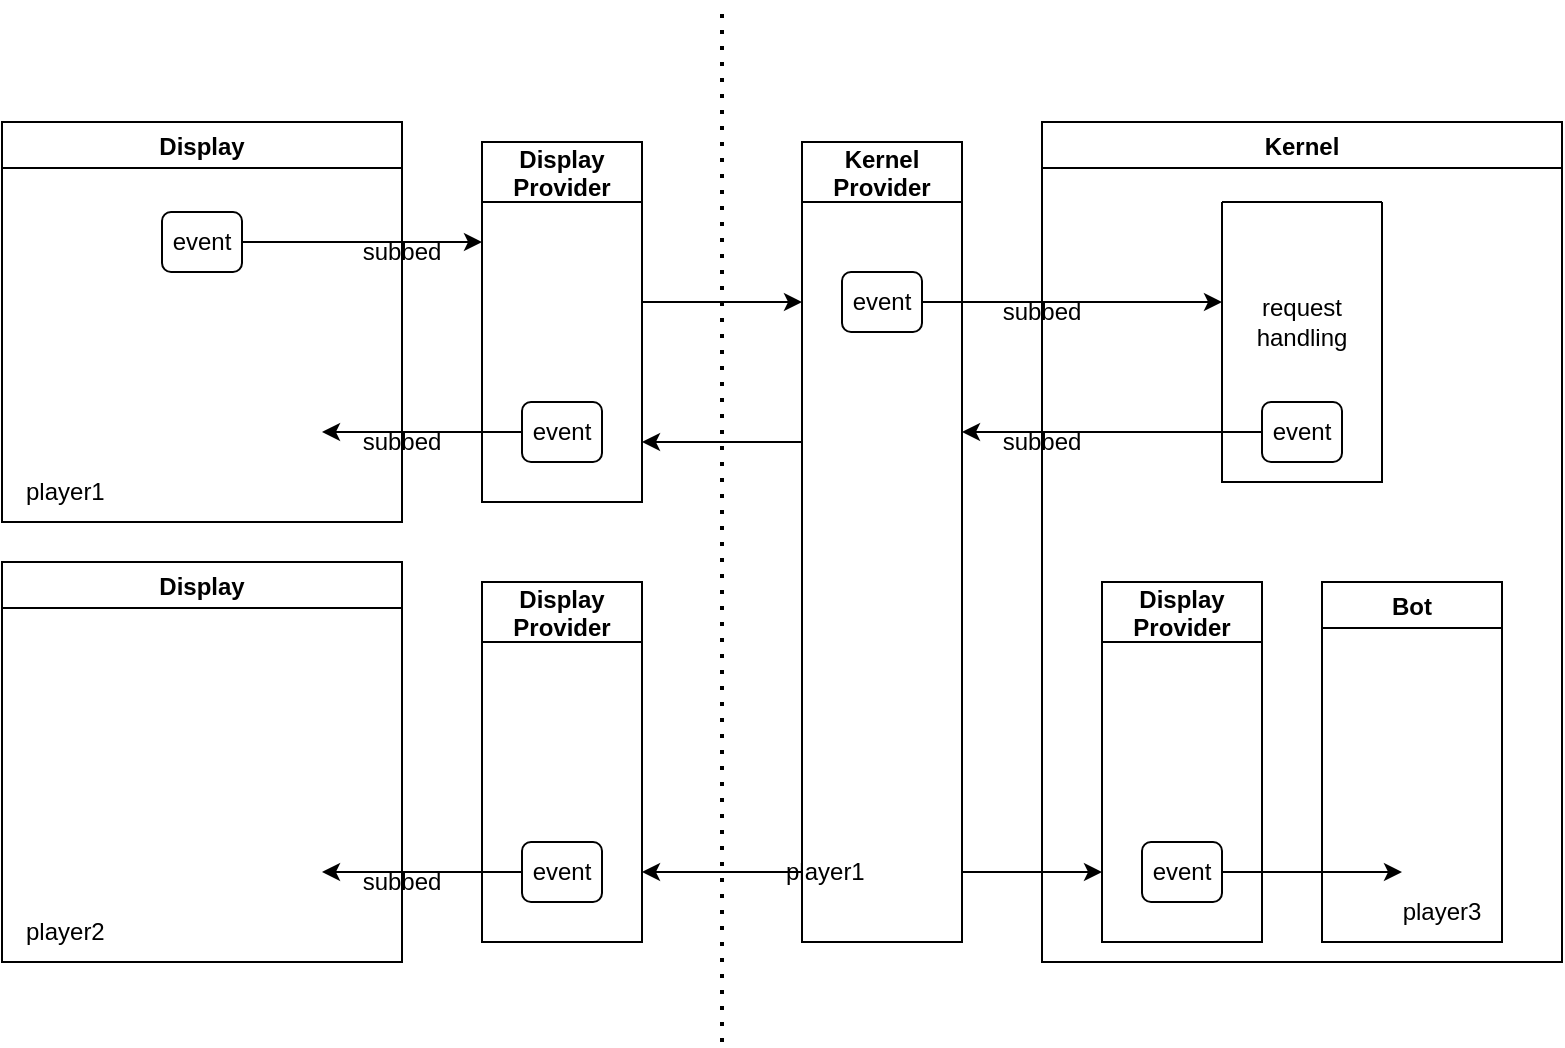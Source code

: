 <mxfile version="15.5.4" type="embed"><diagram id="0XhfBKjNk-TcLNIDxF9G" name="Page-1"><mxGraphModel dx="1058" dy="588" grid="0" gridSize="10" guides="1" tooltips="1" connect="1" arrows="1" fold="1" page="0" pageScale="1" pageWidth="827" pageHeight="1169" background="none" math="0" shadow="0"><root><mxCell id="0"/><mxCell id="1" parent="0"/><mxCell id="hAHZ5cEmVnTdR4CNkjqM-2" value="Display" style="swimlane;" parent="1" vertex="1"><mxGeometry x="40" y="220" width="200" height="200" as="geometry"><mxRectangle x="40" y="220" width="80" height="23" as="alternateBounds"/></mxGeometry></mxCell><mxCell id="hAHZ5cEmVnTdR4CNkjqM-4" value="event" style="rounded=1;whiteSpace=wrap;html=1;" parent="hAHZ5cEmVnTdR4CNkjqM-2" vertex="1"><mxGeometry x="80" y="45" width="40" height="30" as="geometry"/></mxCell><mxCell id="2" value="player1" style="text;html=1;strokeColor=none;fillColor=none;align=left;verticalAlign=middle;whiteSpace=wrap;rounded=0;" vertex="1" parent="hAHZ5cEmVnTdR4CNkjqM-2"><mxGeometry x="10" y="170" width="60" height="30" as="geometry"/></mxCell><mxCell id="hAHZ5cEmVnTdR4CNkjqM-3" value="Kernel" style="swimlane;" parent="1" vertex="1"><mxGeometry x="560" y="220" width="260" height="420" as="geometry"/></mxCell><mxCell id="hAHZ5cEmVnTdR4CNkjqM-43" value="" style="swimlane;startSize=0;" parent="hAHZ5cEmVnTdR4CNkjqM-3" vertex="1"><mxGeometry x="90" y="40" width="80" height="140" as="geometry"/></mxCell><mxCell id="hAHZ5cEmVnTdR4CNkjqM-44" value="request handling" style="text;html=1;strokeColor=none;fillColor=none;align=center;verticalAlign=middle;whiteSpace=wrap;rounded=0;" parent="hAHZ5cEmVnTdR4CNkjqM-43" vertex="1"><mxGeometry x="10" y="45" width="60" height="30" as="geometry"/></mxCell><mxCell id="hAHZ5cEmVnTdR4CNkjqM-42" value="event" style="rounded=1;whiteSpace=wrap;html=1;" parent="hAHZ5cEmVnTdR4CNkjqM-43" vertex="1"><mxGeometry x="20" y="100" width="40" height="30" as="geometry"/></mxCell><mxCell id="hAHZ5cEmVnTdR4CNkjqM-50" value="Display&#10;Provider" style="swimlane;startSize=30;" parent="hAHZ5cEmVnTdR4CNkjqM-3" vertex="1"><mxGeometry x="30" y="230" width="80" height="180" as="geometry"/></mxCell><mxCell id="hAHZ5cEmVnTdR4CNkjqM-51" value="event" style="rounded=1;whiteSpace=wrap;html=1;" parent="hAHZ5cEmVnTdR4CNkjqM-50" vertex="1"><mxGeometry x="20" y="130" width="40" height="30" as="geometry"/></mxCell><mxCell id="hAHZ5cEmVnTdR4CNkjqM-56" value="" style="endArrow=classic;html=1;rounded=0;exitX=1;exitY=0.5;exitDx=0;exitDy=0;" parent="hAHZ5cEmVnTdR4CNkjqM-50" source="hAHZ5cEmVnTdR4CNkjqM-51" edge="1"><mxGeometry width="50" height="50" relative="1" as="geometry"><mxPoint x="60" y="150" as="sourcePoint"/><mxPoint x="150" y="145" as="targetPoint"/></mxGeometry></mxCell><mxCell id="hAHZ5cEmVnTdR4CNkjqM-33" value="" style="endArrow=classic;html=1;rounded=0;exitX=1;exitY=0.5;exitDx=0;exitDy=0;" parent="hAHZ5cEmVnTdR4CNkjqM-3" source="hAHZ5cEmVnTdR4CNkjqM-41" edge="1"><mxGeometry width="50" height="50" relative="1" as="geometry"><mxPoint x="80" y="60" as="sourcePoint"/><mxPoint x="90" y="90" as="targetPoint"/></mxGeometry></mxCell><mxCell id="hAHZ5cEmVnTdR4CNkjqM-34" value="subbed" style="text;html=1;strokeColor=none;fillColor=none;align=center;verticalAlign=middle;whiteSpace=wrap;rounded=0;" parent="hAHZ5cEmVnTdR4CNkjqM-3" vertex="1"><mxGeometry x="-30" y="80" width="60" height="30" as="geometry"/></mxCell><mxCell id="hAHZ5cEmVnTdR4CNkjqM-35" value="subbed" style="text;html=1;strokeColor=none;fillColor=none;align=center;verticalAlign=middle;whiteSpace=wrap;rounded=0;" parent="hAHZ5cEmVnTdR4CNkjqM-3" vertex="1"><mxGeometry x="-30" y="145" width="60" height="30" as="geometry"/></mxCell><mxCell id="hAHZ5cEmVnTdR4CNkjqM-55" value="Bot" style="swimlane;" parent="hAHZ5cEmVnTdR4CNkjqM-3" vertex="1"><mxGeometry x="140" y="230" width="90" height="180" as="geometry"/></mxCell><mxCell id="hAHZ5cEmVnTdR4CNkjqM-57" value="player3" style="text;html=1;strokeColor=none;fillColor=none;align=center;verticalAlign=middle;whiteSpace=wrap;rounded=0;" parent="hAHZ5cEmVnTdR4CNkjqM-55" vertex="1"><mxGeometry x="30" y="150" width="60" height="30" as="geometry"/></mxCell><mxCell id="hAHZ5cEmVnTdR4CNkjqM-6" value="Display&#10;Provider" style="swimlane;startSize=30;" parent="1" vertex="1"><mxGeometry x="280" y="230" width="80" height="180" as="geometry"/></mxCell><mxCell id="hAHZ5cEmVnTdR4CNkjqM-45" value="event" style="rounded=1;whiteSpace=wrap;html=1;" parent="hAHZ5cEmVnTdR4CNkjqM-6" vertex="1"><mxGeometry x="20" y="130" width="40" height="30" as="geometry"/></mxCell><mxCell id="hAHZ5cEmVnTdR4CNkjqM-8" value="" style="endArrow=classic;html=1;rounded=0;exitX=1;exitY=0.5;exitDx=0;exitDy=0;" parent="1" source="hAHZ5cEmVnTdR4CNkjqM-4" edge="1"><mxGeometry width="50" height="50" relative="1" as="geometry"><mxPoint x="310" y="345" as="sourcePoint"/><mxPoint x="280" y="280" as="targetPoint"/></mxGeometry></mxCell><mxCell id="hAHZ5cEmVnTdR4CNkjqM-11" value="subbed" style="text;html=1;strokeColor=none;fillColor=none;align=center;verticalAlign=middle;whiteSpace=wrap;rounded=0;" parent="1" vertex="1"><mxGeometry x="210" y="270" width="60" height="30" as="geometry"/></mxCell><mxCell id="hAHZ5cEmVnTdR4CNkjqM-17" value="" style="endArrow=none;dashed=1;html=1;dashPattern=1 3;strokeWidth=2;rounded=0;" parent="1" edge="1"><mxGeometry width="50" height="50" relative="1" as="geometry"><mxPoint x="400" y="680" as="sourcePoint"/><mxPoint x="400" y="160" as="targetPoint"/></mxGeometry></mxCell><mxCell id="hAHZ5cEmVnTdR4CNkjqM-18" value="" style="endArrow=classic;html=1;rounded=0;exitX=0;exitY=0.5;exitDx=0;exitDy=0;" parent="1" source="hAHZ5cEmVnTdR4CNkjqM-42" edge="1"><mxGeometry width="50" height="50" relative="1" as="geometry"><mxPoint x="630" y="380" as="sourcePoint"/><mxPoint x="520" y="375" as="targetPoint"/></mxGeometry></mxCell><mxCell id="hAHZ5cEmVnTdR4CNkjqM-21" value="Display" style="swimlane;" parent="1" vertex="1"><mxGeometry x="40" y="440" width="200" height="200" as="geometry"><mxRectangle x="40" y="220" width="80" height="23" as="alternateBounds"/></mxGeometry></mxCell><mxCell id="3" value="player2" style="text;html=1;strokeColor=none;fillColor=none;align=left;verticalAlign=middle;whiteSpace=wrap;rounded=0;" vertex="1" parent="hAHZ5cEmVnTdR4CNkjqM-21"><mxGeometry x="10" y="170" width="60" height="30" as="geometry"/></mxCell><mxCell id="hAHZ5cEmVnTdR4CNkjqM-23" value="Display&#10;Provider" style="swimlane;startSize=30;" parent="1" vertex="1"><mxGeometry x="280" y="450" width="80" height="180" as="geometry"/></mxCell><mxCell id="hAHZ5cEmVnTdR4CNkjqM-27" value="" style="endArrow=classic;html=1;rounded=0;exitX=0;exitY=0.5;exitDx=0;exitDy=0;" parent="hAHZ5cEmVnTdR4CNkjqM-23" source="hAHZ5cEmVnTdR4CNkjqM-46" edge="1"><mxGeometry width="50" height="50" relative="1" as="geometry"><mxPoint y="150" as="sourcePoint"/><mxPoint x="-80" y="145" as="targetPoint"/></mxGeometry></mxCell><mxCell id="hAHZ5cEmVnTdR4CNkjqM-46" value="event" style="rounded=1;whiteSpace=wrap;html=1;" parent="hAHZ5cEmVnTdR4CNkjqM-23" vertex="1"><mxGeometry x="20" y="130" width="40" height="30" as="geometry"/></mxCell><mxCell id="hAHZ5cEmVnTdR4CNkjqM-26" value="" style="endArrow=classic;html=1;rounded=0;" parent="1" edge="1"><mxGeometry width="50" height="50" relative="1" as="geometry"><mxPoint x="440" y="595" as="sourcePoint"/><mxPoint x="360" y="595" as="targetPoint"/></mxGeometry></mxCell><mxCell id="hAHZ5cEmVnTdR4CNkjqM-28" value="subbed" style="text;html=1;strokeColor=none;fillColor=none;align=center;verticalAlign=middle;whiteSpace=wrap;rounded=0;" parent="1" vertex="1"><mxGeometry x="210" y="585" width="60" height="30" as="geometry"/></mxCell><mxCell id="hAHZ5cEmVnTdR4CNkjqM-29" value="" style="endArrow=classic;html=1;rounded=0;exitX=0;exitY=0.5;exitDx=0;exitDy=0;" parent="1" source="hAHZ5cEmVnTdR4CNkjqM-45" edge="1"><mxGeometry width="50" height="50" relative="1" as="geometry"><mxPoint x="280" y="380" as="sourcePoint"/><mxPoint x="200" y="375" as="targetPoint"/></mxGeometry></mxCell><mxCell id="hAHZ5cEmVnTdR4CNkjqM-30" value="subbed" style="text;html=1;strokeColor=none;fillColor=none;align=center;verticalAlign=middle;whiteSpace=wrap;rounded=0;" parent="1" vertex="1"><mxGeometry x="210" y="360" width="60" height="40" as="geometry"/></mxCell><mxCell id="hAHZ5cEmVnTdR4CNkjqM-32" value="" style="endArrow=classic;html=1;rounded=0;" parent="1" edge="1"><mxGeometry width="50" height="50" relative="1" as="geometry"><mxPoint x="360" y="310" as="sourcePoint"/><mxPoint x="440" y="310" as="targetPoint"/></mxGeometry></mxCell><mxCell id="hAHZ5cEmVnTdR4CNkjqM-54" value="" style="endArrow=classic;html=1;rounded=0;" parent="1" edge="1"><mxGeometry width="50" height="50" relative="1" as="geometry"><mxPoint x="520" y="595" as="sourcePoint"/><mxPoint x="590" y="595" as="targetPoint"/></mxGeometry></mxCell><mxCell id="hAHZ5cEmVnTdR4CNkjqM-13" value="Kernel&#10;Provider" style="swimlane;startSize=30;" parent="1" vertex="1"><mxGeometry x="440" y="230" width="80" height="400" as="geometry"/></mxCell><mxCell id="hAHZ5cEmVnTdR4CNkjqM-41" value="event" style="rounded=1;whiteSpace=wrap;html=1;" parent="hAHZ5cEmVnTdR4CNkjqM-13" vertex="1"><mxGeometry x="20" y="65" width="40" height="30" as="geometry"/></mxCell><mxCell id="4" value="player1" style="text;html=1;strokeColor=none;fillColor=none;align=left;verticalAlign=middle;whiteSpace=wrap;rounded=0;" vertex="1" parent="hAHZ5cEmVnTdR4CNkjqM-13"><mxGeometry x="-10" y="350" width="60" height="30" as="geometry"/></mxCell><mxCell id="hAHZ5cEmVnTdR4CNkjqM-49" value="" style="endArrow=classic;html=1;rounded=0;" parent="1" edge="1"><mxGeometry width="50" height="50" relative="1" as="geometry"><mxPoint x="440" y="380" as="sourcePoint"/><mxPoint x="360" y="380" as="targetPoint"/></mxGeometry></mxCell></root></mxGraphModel></diagram></mxfile>